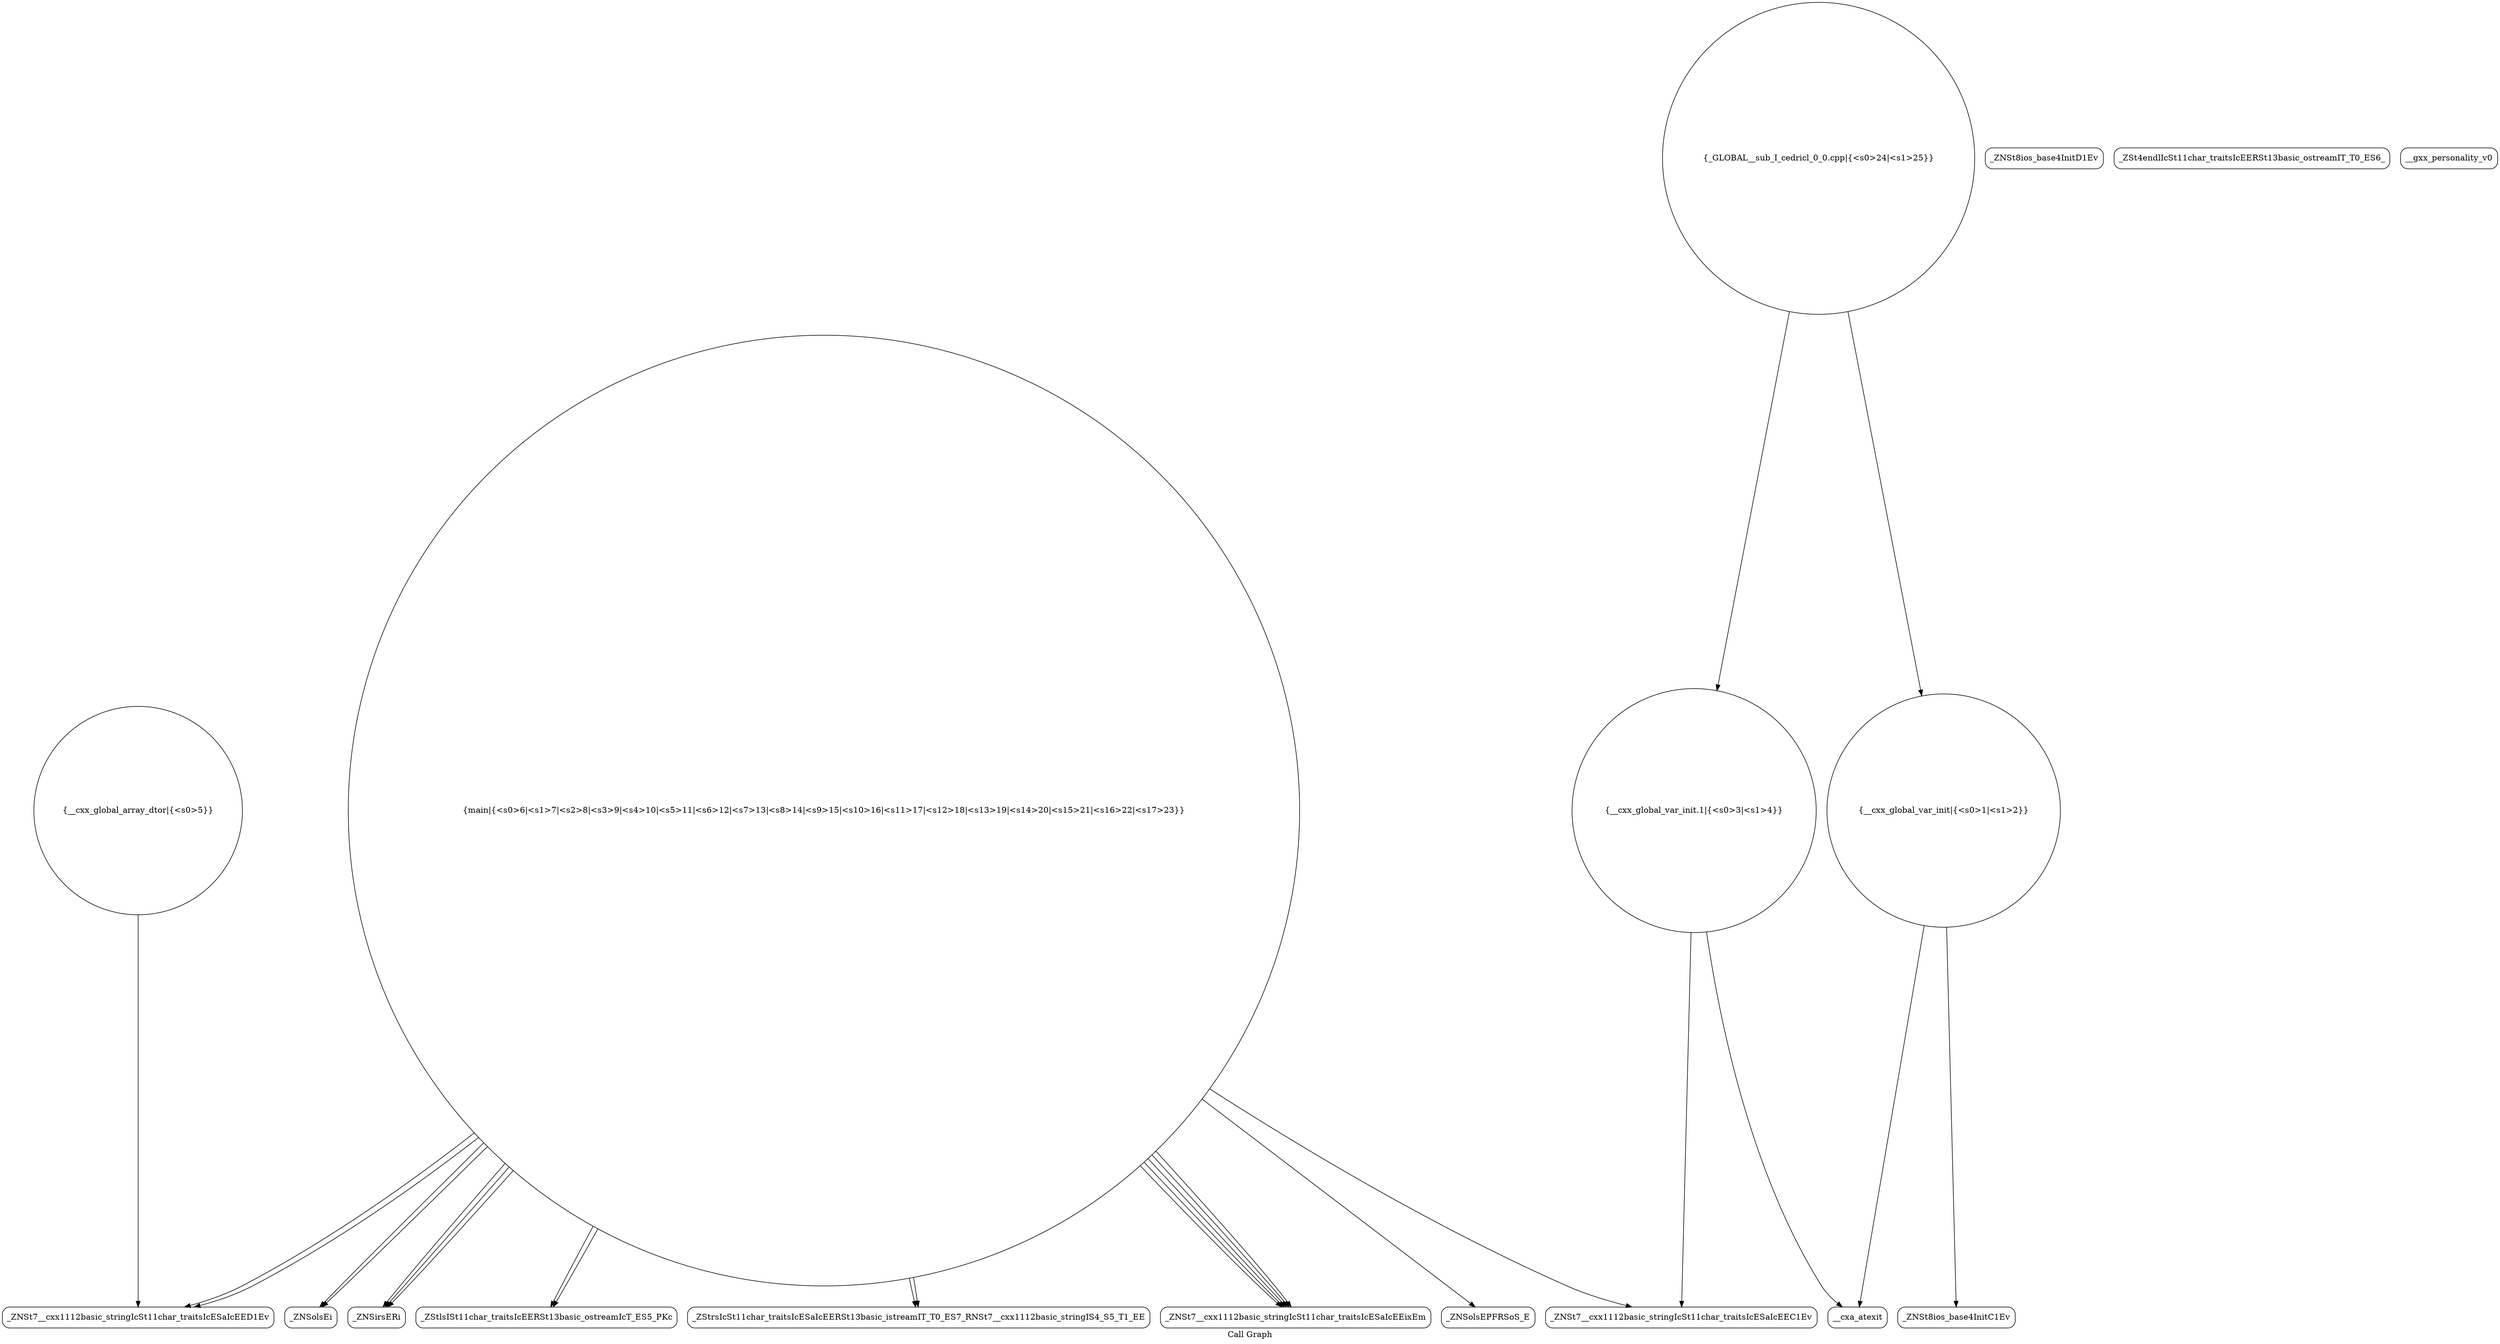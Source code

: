 digraph "Call Graph" {
	label="Call Graph";

	Node0x55fcc599dd70 [shape=record,shape=circle,label="{__cxx_global_var_init|{<s0>1|<s1>2}}"];
	Node0x55fcc599dd70:s0 -> Node0x55fcc599e200[color=black];
	Node0x55fcc599dd70:s1 -> Node0x55fcc599e300[color=black];
	Node0x55fcc599e500 [shape=record,shape=Mrecord,label="{_ZNSt7__cxx1112basic_stringIcSt11char_traitsIcESaIcEED1Ev}"];
	Node0x55fcc599e880 [shape=record,shape=Mrecord,label="{_ZNSolsEi}"];
	Node0x55fcc599e280 [shape=record,shape=Mrecord,label="{_ZNSt8ios_base4InitD1Ev}"];
	Node0x55fcc599e600 [shape=record,shape=Mrecord,label="{_ZNSirsERi}"];
	Node0x55fcc599e980 [shape=record,shape=Mrecord,label="{_ZSt4endlIcSt11char_traitsIcEERSt13basic_ostreamIT_T0_ES6_}"];
	Node0x55fcc599e380 [shape=record,shape=circle,label="{__cxx_global_var_init.1|{<s0>3|<s1>4}}"];
	Node0x55fcc599e380:s0 -> Node0x55fcc599e400[color=black];
	Node0x55fcc599e380:s1 -> Node0x55fcc599e300[color=black];
	Node0x55fcc599e700 [shape=record,shape=Mrecord,label="{__gxx_personality_v0}"];
	Node0x55fcc599e480 [shape=record,shape=circle,label="{__cxx_global_array_dtor|{<s0>5}}"];
	Node0x55fcc599e480:s0 -> Node0x55fcc599e500[color=black];
	Node0x55fcc599e800 [shape=record,shape=Mrecord,label="{_ZStlsISt11char_traitsIcEERSt13basic_ostreamIcT_ES5_PKc}"];
	Node0x55fcc599e200 [shape=record,shape=Mrecord,label="{_ZNSt8ios_base4InitC1Ev}"];
	Node0x55fcc599e580 [shape=record,shape=circle,label="{main|{<s0>6|<s1>7|<s2>8|<s3>9|<s4>10|<s5>11|<s6>12|<s7>13|<s8>14|<s9>15|<s10>16|<s11>17|<s12>18|<s13>19|<s14>20|<s15>21|<s16>22|<s17>23}}"];
	Node0x55fcc599e580:s0 -> Node0x55fcc599e600[color=black];
	Node0x55fcc599e580:s1 -> Node0x55fcc599e600[color=black];
	Node0x55fcc599e580:s2 -> Node0x55fcc599e600[color=black];
	Node0x55fcc599e580:s3 -> Node0x55fcc599e680[color=black];
	Node0x55fcc599e580:s4 -> Node0x55fcc599e400[color=black];
	Node0x55fcc599e580:s5 -> Node0x55fcc599e680[color=black];
	Node0x55fcc599e580:s6 -> Node0x55fcc599e500[color=black];
	Node0x55fcc599e580:s7 -> Node0x55fcc599e780[color=black];
	Node0x55fcc599e580:s8 -> Node0x55fcc599e780[color=black];
	Node0x55fcc599e580:s9 -> Node0x55fcc599e780[color=black];
	Node0x55fcc599e580:s10 -> Node0x55fcc599e780[color=black];
	Node0x55fcc599e580:s11 -> Node0x55fcc599e780[color=black];
	Node0x55fcc599e580:s12 -> Node0x55fcc599e800[color=black];
	Node0x55fcc599e580:s13 -> Node0x55fcc599e880[color=black];
	Node0x55fcc599e580:s14 -> Node0x55fcc599e800[color=black];
	Node0x55fcc599e580:s15 -> Node0x55fcc599e880[color=black];
	Node0x55fcc599e580:s16 -> Node0x55fcc599e900[color=black];
	Node0x55fcc599e580:s17 -> Node0x55fcc599e500[color=black];
	Node0x55fcc599e900 [shape=record,shape=Mrecord,label="{_ZNSolsEPFRSoS_E}"];
	Node0x55fcc599e300 [shape=record,shape=Mrecord,label="{__cxa_atexit}"];
	Node0x55fcc599e680 [shape=record,shape=Mrecord,label="{_ZStrsIcSt11char_traitsIcESaIcEERSt13basic_istreamIT_T0_ES7_RNSt7__cxx1112basic_stringIS4_S5_T1_EE}"];
	Node0x55fcc599ea00 [shape=record,shape=circle,label="{_GLOBAL__sub_I_cedricl_0_0.cpp|{<s0>24|<s1>25}}"];
	Node0x55fcc599ea00:s0 -> Node0x55fcc599dd70[color=black];
	Node0x55fcc599ea00:s1 -> Node0x55fcc599e380[color=black];
	Node0x55fcc599e400 [shape=record,shape=Mrecord,label="{_ZNSt7__cxx1112basic_stringIcSt11char_traitsIcESaIcEEC1Ev}"];
	Node0x55fcc599e780 [shape=record,shape=Mrecord,label="{_ZNSt7__cxx1112basic_stringIcSt11char_traitsIcESaIcEEixEm}"];
}
